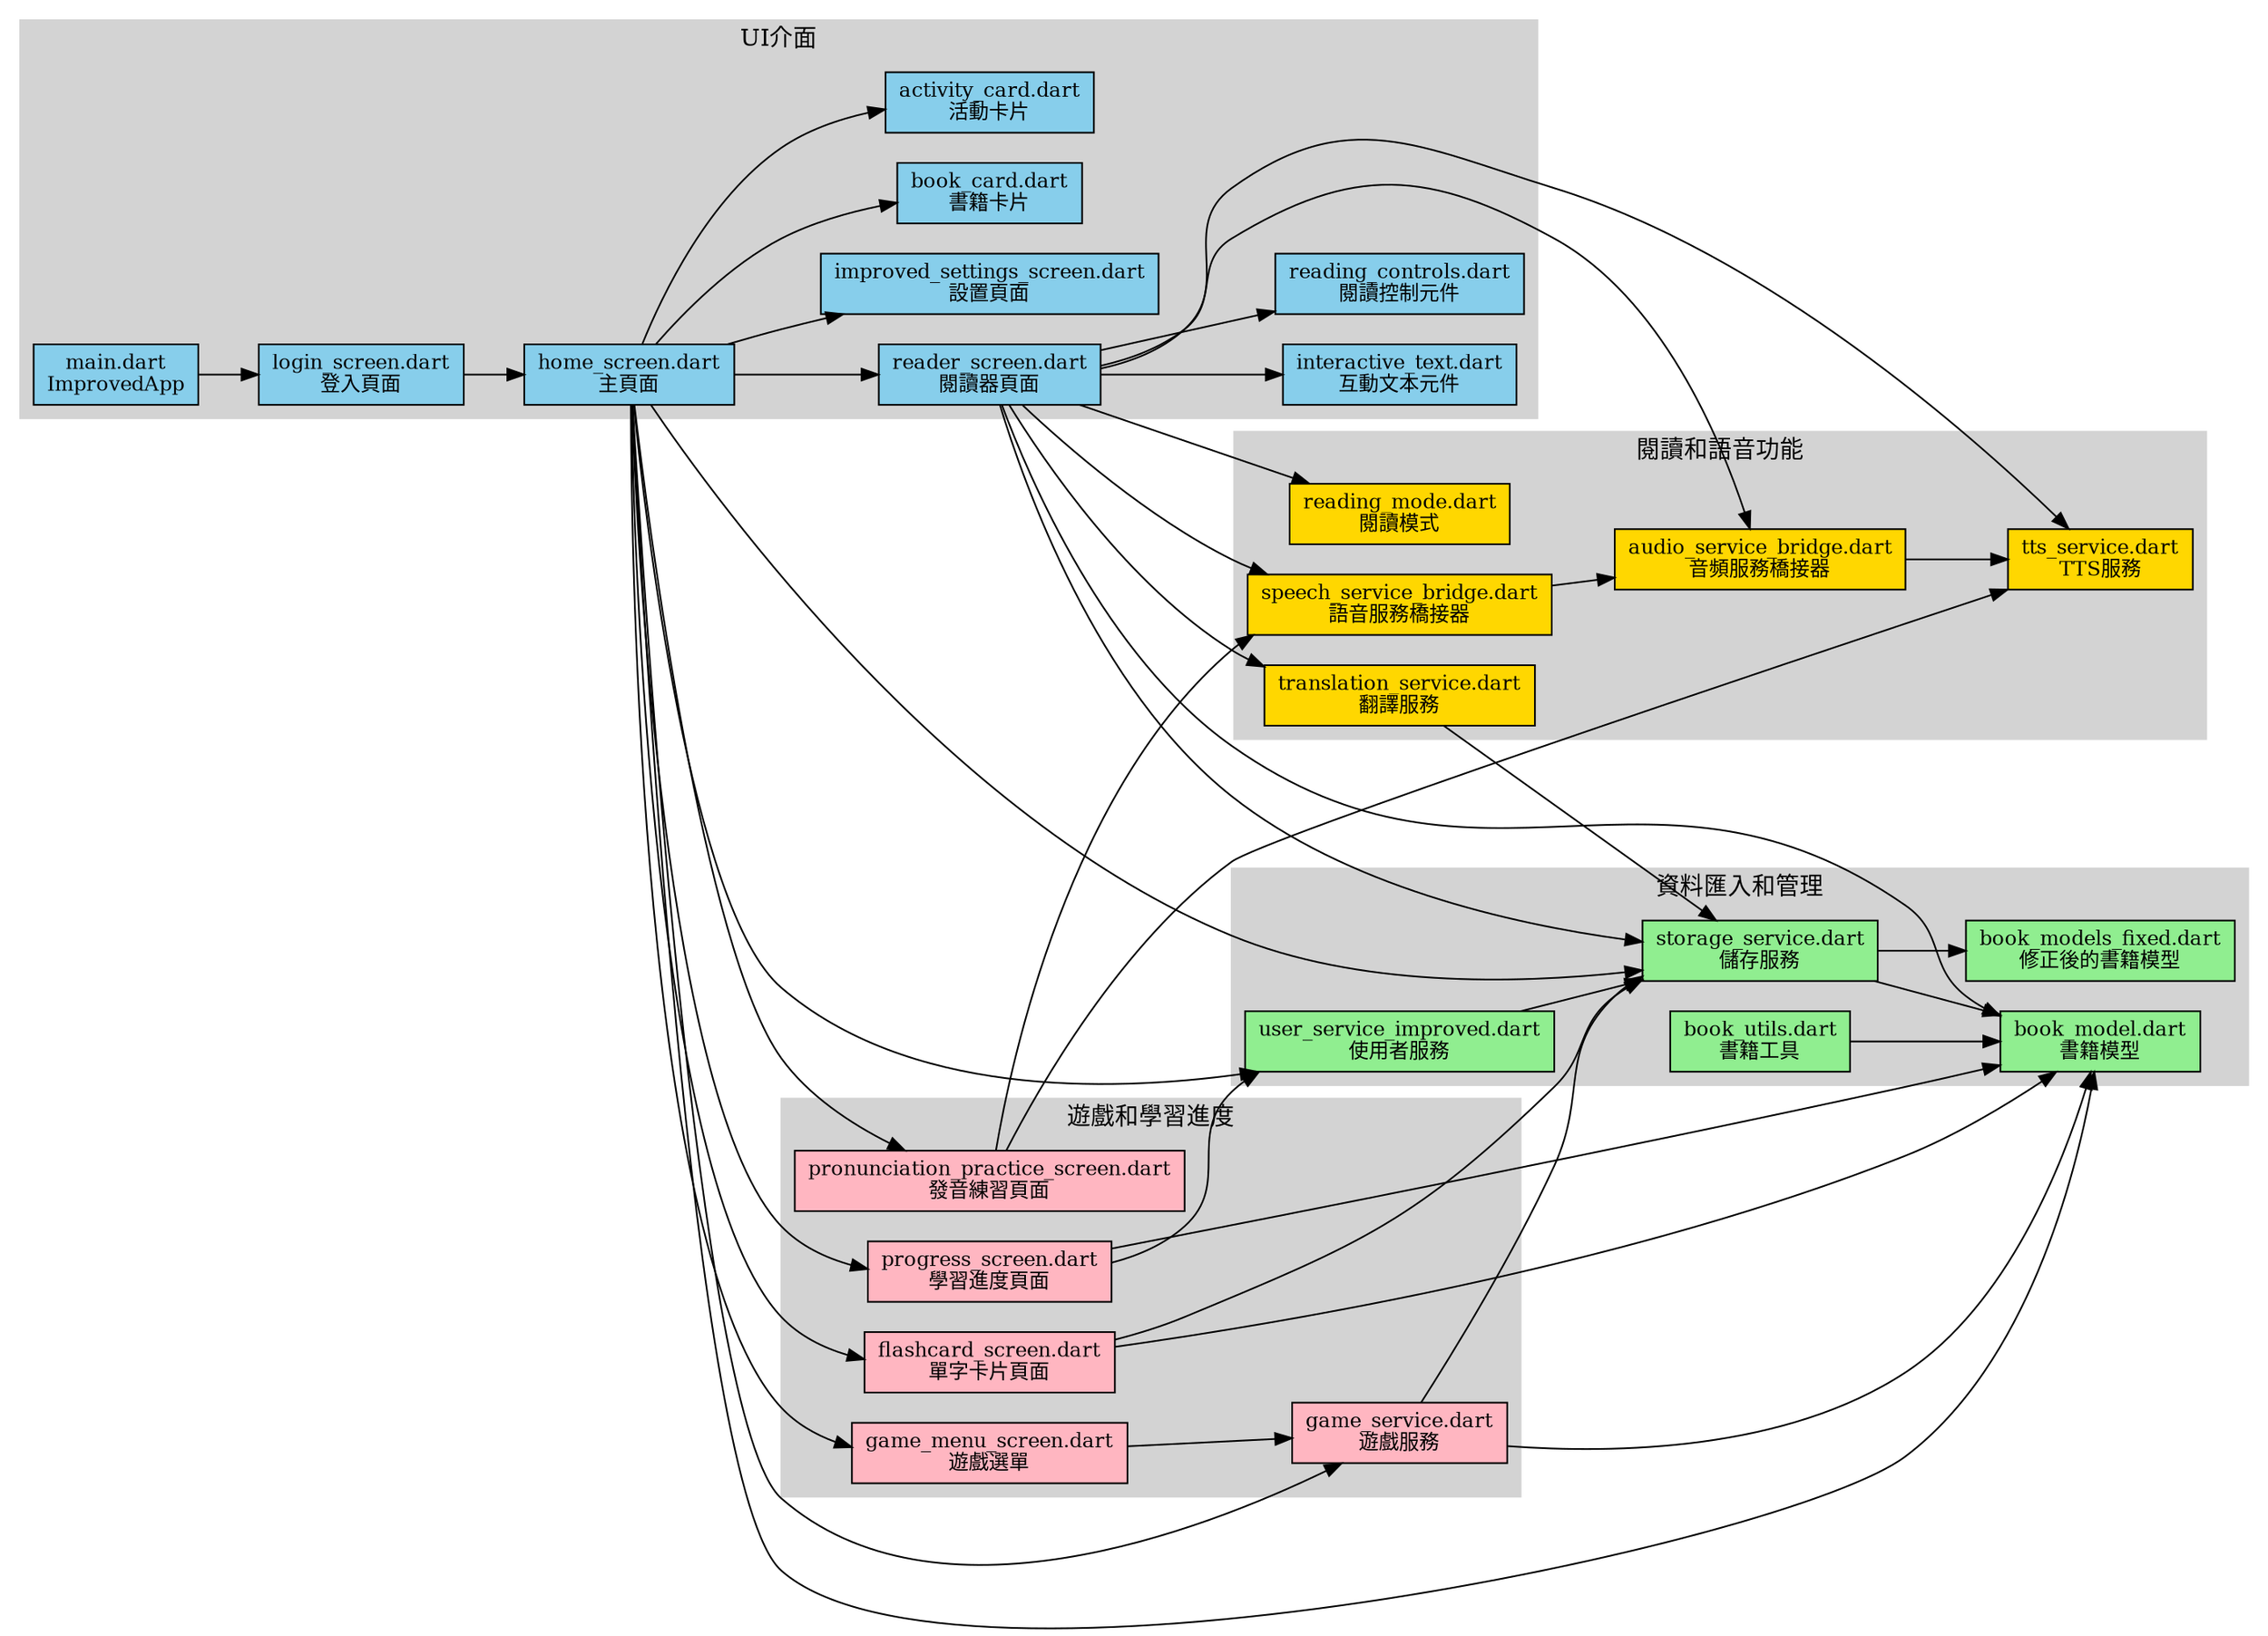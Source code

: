 digraph G {
  rankdir=LR;
  node [shape=box, style=filled, fillcolor=lightblue, fontsize=12];
  
  /* 子系統分組 */
  subgraph cluster_ui {
    label="UI介面";
    style=filled;
    color=lightgrey;
    node [style=filled, fillcolor=skyblue];
    
    AppEntry [label="main.dart\nImprovedApp"];
    LoginScreen [label="login_screen.dart\n登入頁面"];
    HomeScreen [label="home_screen.dart\n主頁面"];
    ReaderScreen [label="reader_screen.dart\n閱讀器頁面"];
    Settings [label="improved_settings_screen.dart\n設置頁面"];
    BookCard [label="book_card.dart\n書籍卡片"];
    ActivityCard [label="activity_card.dart\n活動卡片"];
    ReadingControls [label="reading_controls.dart\n閱讀控制元件"];
    InteractiveText [label="interactive_text.dart\n互動文本元件"];
  }
  
  subgraph cluster_data {
    label="資料匯入和管理";
    style=filled;
    color=lightgrey;
    node [style=filled, fillcolor=lightgreen];
    
    BookModel [label="book_model.dart\n書籍模型"];
    BookModelsFixed [label="book_models_fixed.dart\n修正後的書籍模型"];
    StorageService [label="storage_service.dart\n儲存服務"];
    UserService [label="user_service_improved.dart\n使用者服務"];
    BookUtils [label="book_utils.dart\n書籍工具"];
  }
  
  subgraph cluster_reading {
    label="閱讀和語音功能";
    style=filled;
    color=lightgrey;
    node [style=filled, fillcolor=gold];
    
    AudioService [label="audio_service_bridge.dart\n音頻服務橋接器"];
    TtsService [label="tts_service.dart\nTTS服務"];
    SpeechService [label="speech_service_bridge.dart\n語音服務橋接器"];
    TranslationService [label="translation_service.dart\n翻譯服務"];
    ReadingMode [label="reading_mode.dart\n閱讀模式"];
  }
  
  subgraph cluster_games {
    label="遊戲和學習進度";
    style=filled;
    color=lightgrey;
    node [style=filled, fillcolor=lightpink];
    
    GameMenuScreen [label="game_menu_screen.dart\n遊戲選單"];
    GameService [label="game_service.dart\n遊戲服務"];
    FlashcardScreen [label="flashcard_screen.dart\n單字卡片頁面"];
    ProgressScreen [label="progress_screen.dart\n學習進度頁面"];
    PronunciationPractice [label="pronunciation_practice_screen.dart\n發音練習頁面"];
  }
  
  /* 關聯關係 */
  /* UI 組件依賴關係 */
  AppEntry -> LoginScreen;
  LoginScreen -> HomeScreen;
  HomeScreen -> BookCard;
  HomeScreen -> ActivityCard;
  HomeScreen -> ReaderScreen;
  HomeScreen -> GameMenuScreen;
  HomeScreen -> FlashcardScreen;
  HomeScreen -> ProgressScreen;
  HomeScreen -> PronunciationPractice;
  HomeScreen -> Settings;
  ReaderScreen -> ReadingControls;
  ReaderScreen -> InteractiveText;
  
  /* 模型和服務依賴 */
  ReaderScreen -> BookModel;
  ReaderScreen -> AudioService;
  ReaderScreen -> SpeechService;
  ReaderScreen -> StorageService;
  ReaderScreen -> TranslationService;
  ReaderScreen -> TtsService;
  ReaderScreen -> ReadingMode;
  
  HomeScreen -> BookModel;
  HomeScreen -> StorageService;
  HomeScreen -> UserService;
  HomeScreen -> GameService;
  
  /* 資料匯入依賴關係 */
  StorageService -> BookModel;
  StorageService -> BookModelsFixed;
  UserService -> StorageService;
  BookUtils -> BookModel;
  
  /* 功能模塊依賴關係 */
  GameService -> StorageService;
  GameService -> BookModel;
  TranslationService -> StorageService;
  AudioService -> TtsService;
  PronunciationPractice -> SpeechService;
  PronunciationPractice -> TtsService;
  FlashcardScreen -> BookModel;
  FlashcardScreen -> StorageService;
  ProgressScreen -> UserService;
  ProgressScreen -> BookModel;
  
  /* 跨模組依賴 */
  SpeechService -> AudioService;
  GameMenuScreen -> GameService;
} 